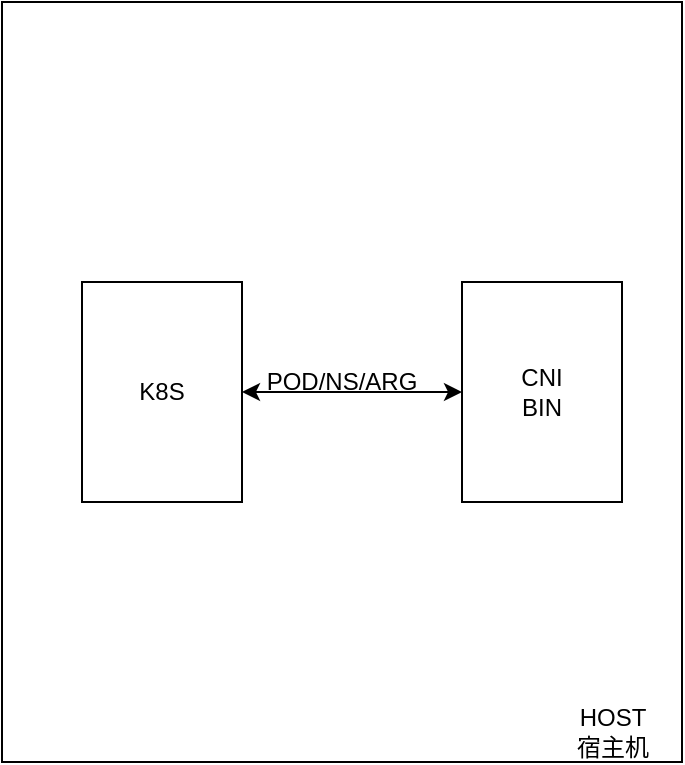 <mxfile version="15.0.3" type="github">
  <diagram id="QznHV2y_hJcCz-hNqc2l" name="Page-1">
    <mxGraphModel dx="1378" dy="769" grid="1" gridSize="10" guides="1" tooltips="1" connect="1" arrows="1" fold="1" page="1" pageScale="1" pageWidth="827" pageHeight="1169" math="0" shadow="0">
      <root>
        <mxCell id="0" />
        <mxCell id="1" parent="0" />
        <mxCell id="gIslRy5SEYikWLrdMrFY-2" value="POD/NS/ARG" style="rounded=0;whiteSpace=wrap;html=1;fillColor=none;" vertex="1" parent="1">
          <mxGeometry x="20" y="100" width="340" height="380" as="geometry" />
        </mxCell>
        <mxCell id="gIslRy5SEYikWLrdMrFY-5" style="edgeStyle=orthogonalEdgeStyle;rounded=0;orthogonalLoop=1;jettySize=auto;html=1;exitX=1;exitY=0.5;exitDx=0;exitDy=0;startArrow=classic;startFill=1;" edge="1" parent="1" source="gIslRy5SEYikWLrdMrFY-1" target="gIslRy5SEYikWLrdMrFY-4">
          <mxGeometry relative="1" as="geometry" />
        </mxCell>
        <mxCell id="gIslRy5SEYikWLrdMrFY-1" value="K8S" style="rounded=0;whiteSpace=wrap;html=1;" vertex="1" parent="1">
          <mxGeometry x="60" y="240" width="80" height="110" as="geometry" />
        </mxCell>
        <mxCell id="gIslRy5SEYikWLrdMrFY-3" value="HOST&lt;br&gt;宿主机" style="text;html=1;align=center;verticalAlign=middle;resizable=0;points=[];autosize=1;strokeColor=none;" vertex="1" parent="1">
          <mxGeometry x="300" y="450" width="50" height="30" as="geometry" />
        </mxCell>
        <mxCell id="gIslRy5SEYikWLrdMrFY-4" value="CNI&lt;br&gt;BIN" style="rounded=0;whiteSpace=wrap;html=1;" vertex="1" parent="1">
          <mxGeometry x="250" y="240" width="80" height="110" as="geometry" />
        </mxCell>
      </root>
    </mxGraphModel>
  </diagram>
</mxfile>
